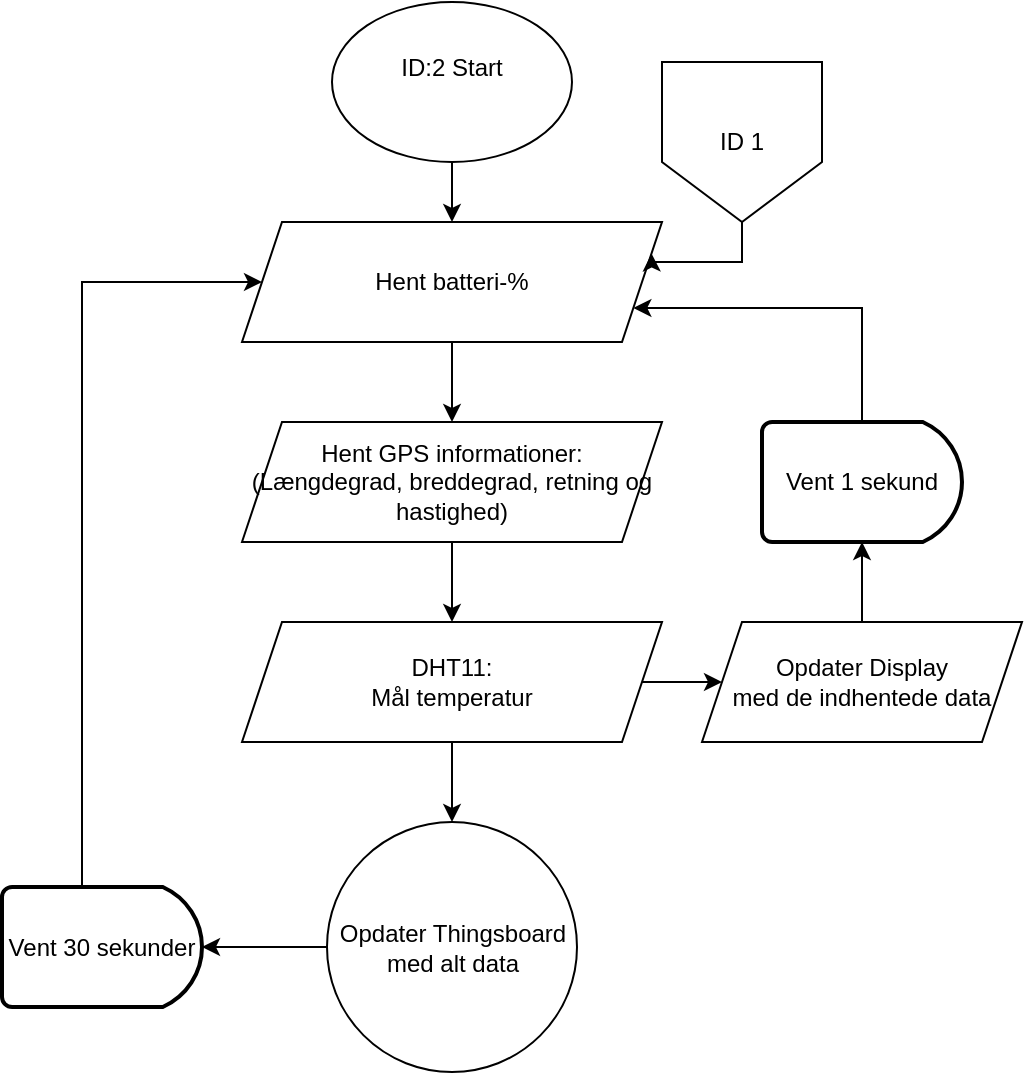 <mxfile version="25.0.1">
  <diagram id="C5RBs43oDa-KdzZeNtuy" name="Page-1">
    <mxGraphModel dx="712" dy="737" grid="1" gridSize="10" guides="1" tooltips="1" connect="1" arrows="1" fold="1" page="1" pageScale="1" pageWidth="827" pageHeight="1169" math="0" shadow="0">
      <root>
        <mxCell id="WIyWlLk6GJQsqaUBKTNV-0" />
        <mxCell id="WIyWlLk6GJQsqaUBKTNV-1" parent="WIyWlLk6GJQsqaUBKTNV-0" />
        <mxCell id="b5z2Wnowq-uhxzEn1UQt-35" value="" style="edgeStyle=orthogonalEdgeStyle;rounded=0;orthogonalLoop=1;jettySize=auto;html=1;" parent="WIyWlLk6GJQsqaUBKTNV-1" source="b5z2Wnowq-uhxzEn1UQt-0" target="b5z2Wnowq-uhxzEn1UQt-2" edge="1">
          <mxGeometry relative="1" as="geometry" />
        </mxCell>
        <mxCell id="b5z2Wnowq-uhxzEn1UQt-0" value="ID:2 Start&lt;div&gt;&lt;br&gt;&lt;/div&gt;" style="ellipse;whiteSpace=wrap;html=1;" parent="WIyWlLk6GJQsqaUBKTNV-1" vertex="1">
          <mxGeometry x="335" y="130" width="120" height="80" as="geometry" />
        </mxCell>
        <mxCell id="b5z2Wnowq-uhxzEn1UQt-2" value="Hent batteri-%" style="shape=parallelogram;perimeter=parallelogramPerimeter;whiteSpace=wrap;html=1;fixedSize=1;rounded=0;" parent="WIyWlLk6GJQsqaUBKTNV-1" vertex="1">
          <mxGeometry x="290" y="240" width="210" height="60" as="geometry" />
        </mxCell>
        <mxCell id="4MpdFvmbFCzReFdFvpwz-11" value="" style="edgeStyle=orthogonalEdgeStyle;rounded=0;orthogonalLoop=1;jettySize=auto;html=1;" parent="WIyWlLk6GJQsqaUBKTNV-1" source="b5z2Wnowq-uhxzEn1UQt-44" target="4MpdFvmbFCzReFdFvpwz-9" edge="1">
          <mxGeometry relative="1" as="geometry" />
        </mxCell>
        <mxCell id="b5z2Wnowq-uhxzEn1UQt-44" value="Opdater Thingsboard med alt data" style="ellipse;whiteSpace=wrap;html=1;aspect=fixed;" parent="WIyWlLk6GJQsqaUBKTNV-1" vertex="1">
          <mxGeometry x="332.5" y="540" width="125" height="125" as="geometry" />
        </mxCell>
        <mxCell id="b5z2Wnowq-uhxzEn1UQt-61" style="edgeStyle=orthogonalEdgeStyle;rounded=0;orthogonalLoop=1;jettySize=auto;html=1;entryX=0;entryY=0.5;entryDx=0;entryDy=0;exitX=0.4;exitY=0;exitDx=0;exitDy=0;exitPerimeter=0;" parent="WIyWlLk6GJQsqaUBKTNV-1" source="4MpdFvmbFCzReFdFvpwz-9" target="b5z2Wnowq-uhxzEn1UQt-2" edge="1">
          <mxGeometry relative="1" as="geometry">
            <Array as="points">
              <mxPoint x="210" y="270" />
            </Array>
            <mxPoint x="190" y="580.5" as="sourcePoint" />
          </mxGeometry>
        </mxCell>
        <mxCell id="4MpdFvmbFCzReFdFvpwz-7" value="" style="edgeStyle=orthogonalEdgeStyle;rounded=0;orthogonalLoop=1;jettySize=auto;html=1;" parent="WIyWlLk6GJQsqaUBKTNV-1" source="b5z2Wnowq-uhxzEn1UQt-58" edge="1">
          <mxGeometry relative="1" as="geometry">
            <mxPoint x="395" y="540" as="targetPoint" />
          </mxGeometry>
        </mxCell>
        <mxCell id="Xva7sdvZSxV34C5hjRjZ-0" value="" style="edgeStyle=orthogonalEdgeStyle;rounded=0;orthogonalLoop=1;jettySize=auto;html=1;" parent="WIyWlLk6GJQsqaUBKTNV-1" source="b5z2Wnowq-uhxzEn1UQt-58" target="4MpdFvmbFCzReFdFvpwz-13" edge="1">
          <mxGeometry relative="1" as="geometry" />
        </mxCell>
        <mxCell id="b5z2Wnowq-uhxzEn1UQt-58" value="&lt;div&gt;DHT11:&lt;/div&gt;&lt;div&gt;Mål temperatur&lt;br&gt;&lt;/div&gt;" style="shape=parallelogram;perimeter=parallelogramPerimeter;whiteSpace=wrap;html=1;fixedSize=1;rounded=0;" parent="WIyWlLk6GJQsqaUBKTNV-1" vertex="1">
          <mxGeometry x="290" y="440" width="210" height="60" as="geometry" />
        </mxCell>
        <mxCell id="4MpdFvmbFCzReFdFvpwz-12" style="edgeStyle=orthogonalEdgeStyle;rounded=0;orthogonalLoop=1;jettySize=auto;html=1;exitX=0.5;exitY=1;exitDx=0;exitDy=0;entryX=1;entryY=0.25;entryDx=0;entryDy=0;" parent="WIyWlLk6GJQsqaUBKTNV-1" source="4MpdFvmbFCzReFdFvpwz-0" target="b5z2Wnowq-uhxzEn1UQt-2" edge="1">
          <mxGeometry relative="1" as="geometry" />
        </mxCell>
        <mxCell id="4MpdFvmbFCzReFdFvpwz-0" value="ID 1" style="shape=offPageConnector;whiteSpace=wrap;html=1;" parent="WIyWlLk6GJQsqaUBKTNV-1" vertex="1">
          <mxGeometry x="500" y="160" width="80" height="80" as="geometry" />
        </mxCell>
        <mxCell id="4MpdFvmbFCzReFdFvpwz-5" value="" style="edgeStyle=orthogonalEdgeStyle;rounded=0;orthogonalLoop=1;jettySize=auto;html=1;" parent="WIyWlLk6GJQsqaUBKTNV-1" source="4MpdFvmbFCzReFdFvpwz-3" target="b5z2Wnowq-uhxzEn1UQt-58" edge="1">
          <mxGeometry relative="1" as="geometry" />
        </mxCell>
        <mxCell id="4MpdFvmbFCzReFdFvpwz-3" value="Hent GPS informationer:&lt;br&gt;(Længdegrad, breddegrad, retning og hastighed)" style="shape=parallelogram;perimeter=parallelogramPerimeter;whiteSpace=wrap;html=1;fixedSize=1;" parent="WIyWlLk6GJQsqaUBKTNV-1" vertex="1">
          <mxGeometry x="290" y="340" width="210" height="60" as="geometry" />
        </mxCell>
        <mxCell id="4MpdFvmbFCzReFdFvpwz-9" value="Vent 30 sekunder" style="strokeWidth=2;html=1;shape=mxgraph.flowchart.delay;whiteSpace=wrap;" parent="WIyWlLk6GJQsqaUBKTNV-1" vertex="1">
          <mxGeometry x="170" y="572.5" width="100" height="60" as="geometry" />
        </mxCell>
        <mxCell id="4MpdFvmbFCzReFdFvpwz-17" value="" style="edgeStyle=orthogonalEdgeStyle;rounded=0;orthogonalLoop=1;jettySize=auto;html=1;" parent="WIyWlLk6GJQsqaUBKTNV-1" source="4MpdFvmbFCzReFdFvpwz-13" target="4MpdFvmbFCzReFdFvpwz-16" edge="1">
          <mxGeometry relative="1" as="geometry" />
        </mxCell>
        <mxCell id="4MpdFvmbFCzReFdFvpwz-13" value="&lt;div&gt;Opdater Display&lt;/div&gt;&lt;div&gt;med de indhentede data&lt;br&gt;&lt;/div&gt;" style="shape=parallelogram;perimeter=parallelogramPerimeter;whiteSpace=wrap;html=1;fixedSize=1;" parent="WIyWlLk6GJQsqaUBKTNV-1" vertex="1">
          <mxGeometry x="520" y="440" width="160" height="60" as="geometry" />
        </mxCell>
        <mxCell id="4MpdFvmbFCzReFdFvpwz-4" value="" style="edgeStyle=orthogonalEdgeStyle;rounded=0;orthogonalLoop=1;jettySize=auto;html=1;" parent="WIyWlLk6GJQsqaUBKTNV-1" source="b5z2Wnowq-uhxzEn1UQt-2" target="4MpdFvmbFCzReFdFvpwz-3" edge="1">
          <mxGeometry relative="1" as="geometry" />
        </mxCell>
        <mxCell id="4MpdFvmbFCzReFdFvpwz-18" style="edgeStyle=orthogonalEdgeStyle;rounded=0;orthogonalLoop=1;jettySize=auto;html=1;exitX=0.5;exitY=0;exitDx=0;exitDy=0;exitPerimeter=0;entryX=1;entryY=0.75;entryDx=0;entryDy=0;" parent="WIyWlLk6GJQsqaUBKTNV-1" source="4MpdFvmbFCzReFdFvpwz-16" target="b5z2Wnowq-uhxzEn1UQt-2" edge="1">
          <mxGeometry relative="1" as="geometry">
            <Array as="points">
              <mxPoint x="600" y="283" />
            </Array>
          </mxGeometry>
        </mxCell>
        <mxCell id="4MpdFvmbFCzReFdFvpwz-16" value="Vent 1 sekund" style="strokeWidth=2;html=1;shape=mxgraph.flowchart.delay;whiteSpace=wrap;" parent="WIyWlLk6GJQsqaUBKTNV-1" vertex="1">
          <mxGeometry x="550" y="340" width="100" height="60" as="geometry" />
        </mxCell>
      </root>
    </mxGraphModel>
  </diagram>
</mxfile>
